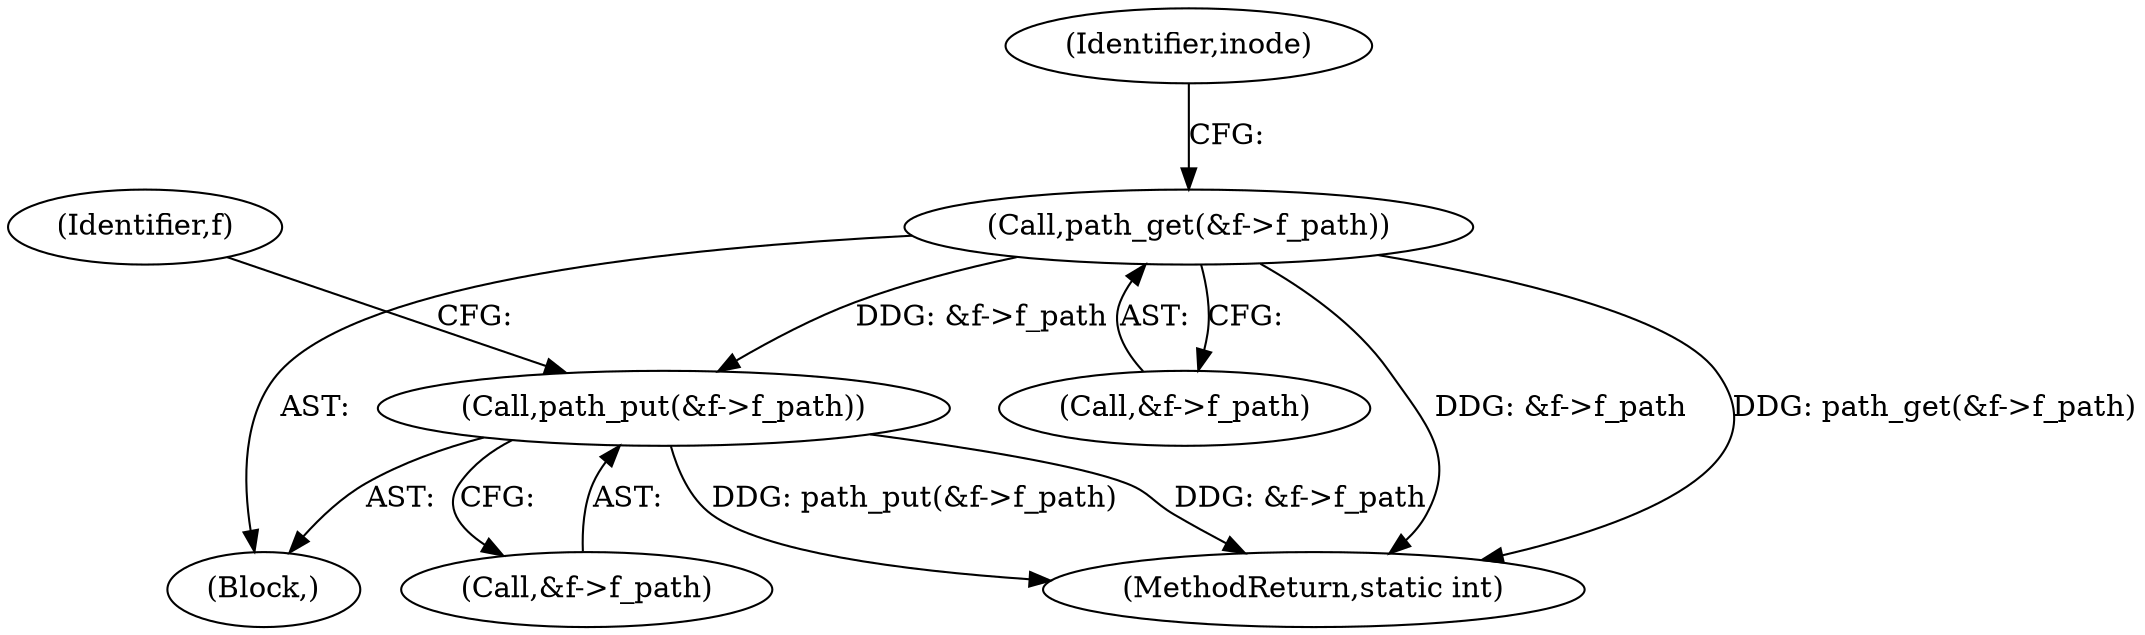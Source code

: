 digraph "0_linux_eee5cc2702929fd41cce28058dc6d6717f723f87_9@pointer" {
"1000135" [label="(Call,path_get(&f->f_path))"];
"1000338" [label="(Call,path_put(&f->f_path))"];
"1000364" [label="(MethodReturn,static int)"];
"1000135" [label="(Call,path_get(&f->f_path))"];
"1000105" [label="(Block,)"];
"1000136" [label="(Call,&f->f_path)"];
"1000339" [label="(Call,&f->f_path)"];
"1000141" [label="(Identifier,inode)"];
"1000346" [label="(Identifier,f)"];
"1000338" [label="(Call,path_put(&f->f_path))"];
"1000135" -> "1000105"  [label="AST: "];
"1000135" -> "1000136"  [label="CFG: "];
"1000136" -> "1000135"  [label="AST: "];
"1000141" -> "1000135"  [label="CFG: "];
"1000135" -> "1000364"  [label="DDG: path_get(&f->f_path)"];
"1000135" -> "1000364"  [label="DDG: &f->f_path"];
"1000135" -> "1000338"  [label="DDG: &f->f_path"];
"1000338" -> "1000105"  [label="AST: "];
"1000338" -> "1000339"  [label="CFG: "];
"1000339" -> "1000338"  [label="AST: "];
"1000346" -> "1000338"  [label="CFG: "];
"1000338" -> "1000364"  [label="DDG: &f->f_path"];
"1000338" -> "1000364"  [label="DDG: path_put(&f->f_path)"];
}
